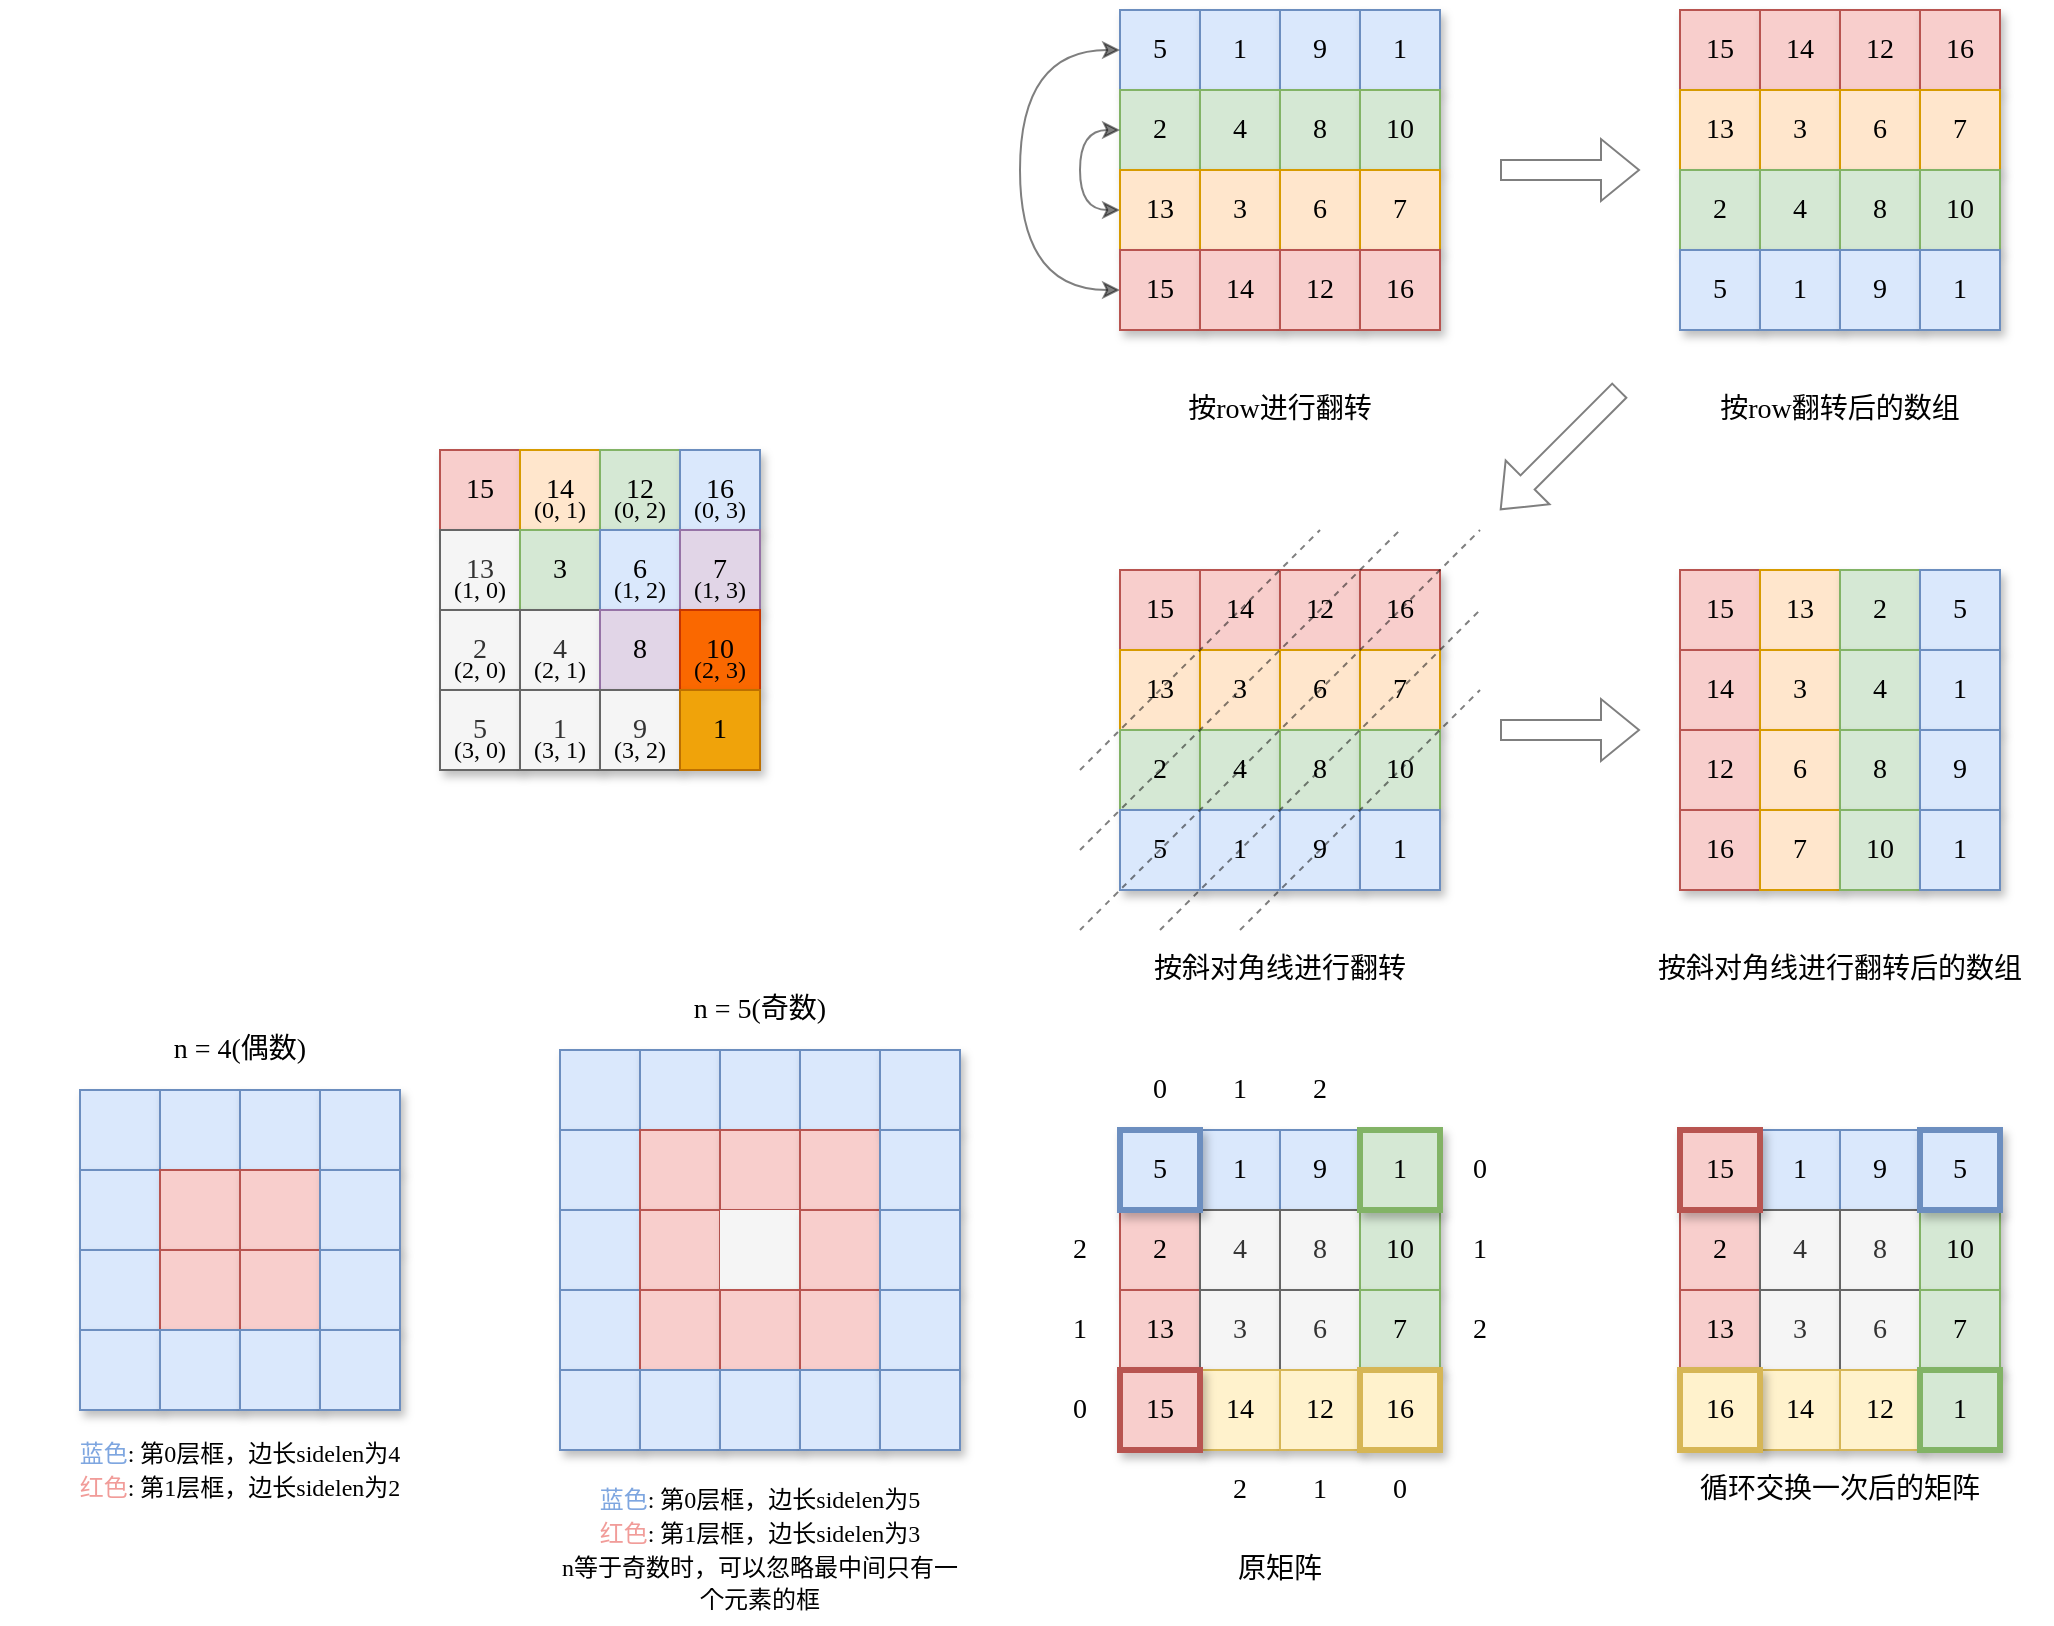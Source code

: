 <mxfile version="16.2.7" type="github">
  <diagram id="HVgc1riLIKYyW8vHFA-X" name="第 1 页">
    <mxGraphModel dx="2713" dy="810" grid="1" gridSize="10" guides="1" tooltips="1" connect="1" arrows="1" fold="1" page="1" pageScale="1" pageWidth="827" pageHeight="1169" background="#ffffff" math="0" shadow="0">
      <root>
        <mxCell id="0" />
        <mxCell id="1" parent="0" />
        <mxCell id="Ji-A0wUUnAwJlBcYtbFV-5" value="&lt;font style=&quot;font-size: 14px&quot; face=&quot;Comic Sans MS&quot;&gt;2&lt;/font&gt;" style="rounded=0;whiteSpace=wrap;html=1;shadow=1;fillColor=#f8cecc;strokeColor=#b85450;strokeWidth=1;" parent="1" vertex="1">
          <mxGeometry x="240" y="840" width="40" height="40" as="geometry" />
        </mxCell>
        <mxCell id="Ji-A0wUUnAwJlBcYtbFV-2" value="&lt;font style=&quot;font-size: 14px&quot; face=&quot;Comic Sans MS&quot;&gt;1&lt;/font&gt;" style="rounded=0;whiteSpace=wrap;html=1;shadow=1;fillColor=#dae8fc;strokeColor=#6c8ebf;" parent="1" vertex="1">
          <mxGeometry x="280" y="800" width="40" height="40" as="geometry" />
        </mxCell>
        <mxCell id="Ji-A0wUUnAwJlBcYtbFV-3" value="&lt;font style=&quot;font-size: 14px&quot; face=&quot;Comic Sans MS&quot;&gt;9&lt;/font&gt;" style="rounded=0;whiteSpace=wrap;html=1;shadow=1;fillColor=#dae8fc;strokeColor=#6c8ebf;strokeWidth=1;" parent="1" vertex="1">
          <mxGeometry x="320" y="800" width="40" height="40" as="geometry" />
        </mxCell>
        <mxCell id="Ji-A0wUUnAwJlBcYtbFV-122" value="" style="rounded=0;whiteSpace=wrap;html=1;shadow=1;fillColor=#dae8fc;strokeColor=#6c8ebf;" parent="1" vertex="1">
          <mxGeometry x="-40" y="760" width="40" height="40" as="geometry" />
        </mxCell>
        <mxCell id="Ji-A0wUUnAwJlBcYtbFV-123" value="" style="rounded=0;whiteSpace=wrap;html=1;shadow=1;fillColor=#dae8fc;strokeColor=#6c8ebf;" parent="1" vertex="1">
          <mxGeometry y="760" width="40" height="40" as="geometry" />
        </mxCell>
        <mxCell id="Ji-A0wUUnAwJlBcYtbFV-124" value="" style="rounded=0;whiteSpace=wrap;html=1;shadow=1;fillColor=#dae8fc;strokeColor=#6c8ebf;" parent="1" vertex="1">
          <mxGeometry x="40" y="760" width="40" height="40" as="geometry" />
        </mxCell>
        <mxCell id="Ji-A0wUUnAwJlBcYtbFV-125" value="" style="rounded=0;whiteSpace=wrap;html=1;shadow=1;fillColor=#dae8fc;strokeColor=#6c8ebf;" parent="1" vertex="1">
          <mxGeometry x="80" y="760" width="40" height="40" as="geometry" />
        </mxCell>
        <mxCell id="Ta1VJS7oqbeky3PgovRU-64" value="&lt;font style=&quot;font-size: 14px&quot; face=&quot;Comic Sans MS&quot;&gt;15&lt;/font&gt;" style="rounded=0;whiteSpace=wrap;html=1;shadow=1;fillColor=#f8cecc;strokeColor=#b85450;" parent="1" vertex="1">
          <mxGeometry x="520" y="240" width="40" height="40" as="geometry" />
        </mxCell>
        <mxCell id="Ta1VJS7oqbeky3PgovRU-65" value="&lt;font style=&quot;font-size: 14px&quot; face=&quot;Comic Sans MS&quot;&gt;14&lt;/font&gt;" style="rounded=0;whiteSpace=wrap;html=1;shadow=1;fillColor=#f8cecc;strokeColor=#b85450;" parent="1" vertex="1">
          <mxGeometry x="560" y="240" width="40" height="40" as="geometry" />
        </mxCell>
        <mxCell id="Ta1VJS7oqbeky3PgovRU-66" value="&lt;font style=&quot;font-size: 14px&quot; face=&quot;Comic Sans MS&quot;&gt;12&lt;/font&gt;" style="rounded=0;whiteSpace=wrap;html=1;shadow=1;fillColor=#f8cecc;strokeColor=#b85450;" parent="1" vertex="1">
          <mxGeometry x="600" y="240" width="40" height="40" as="geometry" />
        </mxCell>
        <mxCell id="Ta1VJS7oqbeky3PgovRU-67" value="&lt;font style=&quot;font-size: 14px&quot; face=&quot;Comic Sans MS&quot;&gt;16&lt;/font&gt;" style="rounded=0;whiteSpace=wrap;html=1;shadow=1;fillColor=#f8cecc;strokeColor=#b85450;" parent="1" vertex="1">
          <mxGeometry x="640" y="240" width="40" height="40" as="geometry" />
        </mxCell>
        <mxCell id="Ta1VJS7oqbeky3PgovRU-1" value="&lt;font style=&quot;font-size: 14px&quot; face=&quot;Comic Sans MS&quot;&gt;5&lt;/font&gt;" style="rounded=0;whiteSpace=wrap;html=1;shadow=1;fillColor=#dae8fc;strokeColor=#6c8ebf;" parent="1" vertex="1">
          <mxGeometry x="240" y="240" width="40" height="40" as="geometry" />
        </mxCell>
        <mxCell id="Ta1VJS7oqbeky3PgovRU-25" value="&lt;font style=&quot;font-size: 14px&quot; face=&quot;Comic Sans MS&quot;&gt;1&lt;/font&gt;" style="rounded=0;whiteSpace=wrap;html=1;shadow=1;fillColor=#dae8fc;strokeColor=#6c8ebf;" parent="1" vertex="1">
          <mxGeometry x="280" y="240" width="40" height="40" as="geometry" />
        </mxCell>
        <mxCell id="Ta1VJS7oqbeky3PgovRU-26" value="&lt;font style=&quot;font-size: 14px&quot; face=&quot;Comic Sans MS&quot;&gt;9&lt;/font&gt;" style="rounded=0;whiteSpace=wrap;html=1;shadow=1;fillColor=#dae8fc;strokeColor=#6c8ebf;" parent="1" vertex="1">
          <mxGeometry x="320" y="240" width="40" height="40" as="geometry" />
        </mxCell>
        <mxCell id="Ta1VJS7oqbeky3PgovRU-27" value="&lt;font style=&quot;font-size: 14px&quot; face=&quot;Comic Sans MS&quot;&gt;1&lt;/font&gt;" style="rounded=0;whiteSpace=wrap;html=1;shadow=1;fillColor=#dae8fc;strokeColor=#6c8ebf;" parent="1" vertex="1">
          <mxGeometry x="360" y="240" width="40" height="40" as="geometry" />
        </mxCell>
        <mxCell id="Ta1VJS7oqbeky3PgovRU-28" value="&lt;font style=&quot;font-size: 14px&quot; face=&quot;Comic Sans MS&quot;&gt;2&lt;/font&gt;" style="rounded=0;whiteSpace=wrap;html=1;shadow=1;fillColor=#d5e8d4;strokeColor=#82b366;" parent="1" vertex="1">
          <mxGeometry x="240" y="280" width="40" height="40" as="geometry" />
        </mxCell>
        <mxCell id="Ta1VJS7oqbeky3PgovRU-29" value="&lt;font style=&quot;font-size: 14px&quot; face=&quot;Comic Sans MS&quot;&gt;4&lt;/font&gt;" style="rounded=0;whiteSpace=wrap;html=1;shadow=1;fillColor=#d5e8d4;strokeColor=#82b366;" parent="1" vertex="1">
          <mxGeometry x="280" y="280" width="40" height="40" as="geometry" />
        </mxCell>
        <mxCell id="Ta1VJS7oqbeky3PgovRU-30" value="&lt;font style=&quot;font-size: 14px&quot; face=&quot;Comic Sans MS&quot;&gt;8&lt;/font&gt;" style="rounded=0;whiteSpace=wrap;html=1;shadow=1;fillColor=#d5e8d4;strokeColor=#82b366;" parent="1" vertex="1">
          <mxGeometry x="320" y="280" width="40" height="40" as="geometry" />
        </mxCell>
        <mxCell id="Ta1VJS7oqbeky3PgovRU-31" value="&lt;font style=&quot;font-size: 14px&quot; face=&quot;Comic Sans MS&quot;&gt;10&lt;/font&gt;" style="rounded=0;whiteSpace=wrap;html=1;shadow=1;fillColor=#d5e8d4;strokeColor=#82b366;" parent="1" vertex="1">
          <mxGeometry x="360" y="280" width="40" height="40" as="geometry" />
        </mxCell>
        <mxCell id="Ta1VJS7oqbeky3PgovRU-249" style="edgeStyle=orthogonalEdgeStyle;curved=1;rounded=0;sketch=0;orthogonalLoop=1;jettySize=auto;html=1;exitX=0;exitY=0.5;exitDx=0;exitDy=0;entryX=0;entryY=0.5;entryDx=0;entryDy=0;fontFamily=Comic Sans MS;fontSize=14;startArrow=classic;startFill=1;opacity=50;" parent="1" source="Ta1VJS7oqbeky3PgovRU-32" target="Ta1VJS7oqbeky3PgovRU-28" edge="1">
          <mxGeometry relative="1" as="geometry" />
        </mxCell>
        <mxCell id="Ta1VJS7oqbeky3PgovRU-32" value="&lt;font style=&quot;font-size: 14px&quot; face=&quot;Comic Sans MS&quot;&gt;13&lt;/font&gt;" style="rounded=0;whiteSpace=wrap;html=1;shadow=1;fillColor=#ffe6cc;strokeColor=#d79b00;" parent="1" vertex="1">
          <mxGeometry x="240" y="320" width="40" height="40" as="geometry" />
        </mxCell>
        <mxCell id="Ta1VJS7oqbeky3PgovRU-33" value="&lt;font style=&quot;font-size: 14px&quot; face=&quot;Comic Sans MS&quot;&gt;3&lt;/font&gt;" style="rounded=0;whiteSpace=wrap;html=1;shadow=1;fillColor=#ffe6cc;strokeColor=#d79b00;" parent="1" vertex="1">
          <mxGeometry x="280" y="320" width="40" height="40" as="geometry" />
        </mxCell>
        <mxCell id="Ta1VJS7oqbeky3PgovRU-34" value="&lt;font style=&quot;font-size: 14px&quot; face=&quot;Comic Sans MS&quot;&gt;6&lt;/font&gt;" style="rounded=0;whiteSpace=wrap;html=1;shadow=1;fillColor=#ffe6cc;strokeColor=#d79b00;" parent="1" vertex="1">
          <mxGeometry x="320" y="320" width="40" height="40" as="geometry" />
        </mxCell>
        <mxCell id="Ta1VJS7oqbeky3PgovRU-35" value="&lt;font style=&quot;font-size: 14px&quot; face=&quot;Comic Sans MS&quot;&gt;7&lt;/font&gt;" style="rounded=0;whiteSpace=wrap;html=1;shadow=1;fillColor=#ffe6cc;strokeColor=#d79b00;" parent="1" vertex="1">
          <mxGeometry x="360" y="320" width="40" height="40" as="geometry" />
        </mxCell>
        <mxCell id="Ta1VJS7oqbeky3PgovRU-250" style="edgeStyle=orthogonalEdgeStyle;curved=1;rounded=0;sketch=0;orthogonalLoop=1;jettySize=auto;html=1;exitX=0;exitY=0.5;exitDx=0;exitDy=0;entryX=0;entryY=0.5;entryDx=0;entryDy=0;fontFamily=Comic Sans MS;fontSize=14;startArrow=classic;startFill=1;opacity=50;" parent="1" source="Ta1VJS7oqbeky3PgovRU-36" target="Ta1VJS7oqbeky3PgovRU-1" edge="1">
          <mxGeometry relative="1" as="geometry">
            <Array as="points">
              <mxPoint x="190" y="380" />
              <mxPoint x="190" y="260" />
            </Array>
          </mxGeometry>
        </mxCell>
        <mxCell id="Ta1VJS7oqbeky3PgovRU-36" value="&lt;font style=&quot;font-size: 14px&quot; face=&quot;Comic Sans MS&quot;&gt;15&lt;/font&gt;" style="rounded=0;whiteSpace=wrap;html=1;shadow=1;fillColor=#f8cecc;strokeColor=#b85450;" parent="1" vertex="1">
          <mxGeometry x="240" y="360" width="40" height="40" as="geometry" />
        </mxCell>
        <mxCell id="Ta1VJS7oqbeky3PgovRU-37" value="&lt;font style=&quot;font-size: 14px&quot; face=&quot;Comic Sans MS&quot;&gt;14&lt;/font&gt;" style="rounded=0;whiteSpace=wrap;html=1;shadow=1;fillColor=#f8cecc;strokeColor=#b85450;" parent="1" vertex="1">
          <mxGeometry x="280" y="360" width="40" height="40" as="geometry" />
        </mxCell>
        <mxCell id="Ta1VJS7oqbeky3PgovRU-38" value="&lt;font style=&quot;font-size: 14px&quot; face=&quot;Comic Sans MS&quot;&gt;12&lt;/font&gt;" style="rounded=0;whiteSpace=wrap;html=1;shadow=1;fillColor=#f8cecc;strokeColor=#b85450;" parent="1" vertex="1">
          <mxGeometry x="320" y="360" width="40" height="40" as="geometry" />
        </mxCell>
        <mxCell id="Ta1VJS7oqbeky3PgovRU-39" value="&lt;font style=&quot;font-size: 14px&quot; face=&quot;Comic Sans MS&quot;&gt;16&lt;/font&gt;" style="rounded=0;whiteSpace=wrap;html=1;shadow=1;fillColor=#f8cecc;strokeColor=#b85450;" parent="1" vertex="1">
          <mxGeometry x="360" y="360" width="40" height="40" as="geometry" />
        </mxCell>
        <mxCell id="Ta1VJS7oqbeky3PgovRU-60" value="&lt;font style=&quot;font-size: 14px&quot; face=&quot;Comic Sans MS&quot;&gt;13&lt;/font&gt;" style="rounded=0;whiteSpace=wrap;html=1;shadow=1;fillColor=#ffe6cc;strokeColor=#d79b00;" parent="1" vertex="1">
          <mxGeometry x="520" y="280" width="40" height="40" as="geometry" />
        </mxCell>
        <mxCell id="Ta1VJS7oqbeky3PgovRU-61" value="&lt;font style=&quot;font-size: 14px&quot; face=&quot;Comic Sans MS&quot;&gt;3&lt;/font&gt;" style="rounded=0;whiteSpace=wrap;html=1;shadow=1;fillColor=#ffe6cc;strokeColor=#d79b00;" parent="1" vertex="1">
          <mxGeometry x="560" y="280" width="40" height="40" as="geometry" />
        </mxCell>
        <mxCell id="Ta1VJS7oqbeky3PgovRU-62" value="&lt;font style=&quot;font-size: 14px&quot; face=&quot;Comic Sans MS&quot;&gt;6&lt;/font&gt;" style="rounded=0;whiteSpace=wrap;html=1;shadow=1;fillColor=#ffe6cc;strokeColor=#d79b00;" parent="1" vertex="1">
          <mxGeometry x="600" y="280" width="40" height="40" as="geometry" />
        </mxCell>
        <mxCell id="Ta1VJS7oqbeky3PgovRU-63" value="&lt;font style=&quot;font-size: 14px&quot; face=&quot;Comic Sans MS&quot;&gt;7&lt;/font&gt;" style="rounded=0;whiteSpace=wrap;html=1;shadow=1;fillColor=#ffe6cc;strokeColor=#d79b00;" parent="1" vertex="1">
          <mxGeometry x="640" y="280" width="40" height="40" as="geometry" />
        </mxCell>
        <mxCell id="Ta1VJS7oqbeky3PgovRU-55" value="&lt;font style=&quot;font-size: 14px&quot; face=&quot;Comic Sans MS&quot;&gt;2&lt;/font&gt;" style="rounded=0;whiteSpace=wrap;html=1;shadow=1;fillColor=#d5e8d4;strokeColor=#82b366;" parent="1" vertex="1">
          <mxGeometry x="520" y="320" width="40" height="40" as="geometry" />
        </mxCell>
        <mxCell id="Ta1VJS7oqbeky3PgovRU-56" value="&lt;font style=&quot;font-size: 14px&quot; face=&quot;Comic Sans MS&quot;&gt;4&lt;/font&gt;" style="rounded=0;whiteSpace=wrap;html=1;shadow=1;fillColor=#d5e8d4;strokeColor=#82b366;" parent="1" vertex="1">
          <mxGeometry x="560" y="320" width="40" height="40" as="geometry" />
        </mxCell>
        <mxCell id="Ta1VJS7oqbeky3PgovRU-57" value="&lt;font style=&quot;font-size: 14px&quot; face=&quot;Comic Sans MS&quot;&gt;8&lt;/font&gt;" style="rounded=0;whiteSpace=wrap;html=1;shadow=1;fillColor=#d5e8d4;strokeColor=#82b366;" parent="1" vertex="1">
          <mxGeometry x="600" y="320" width="40" height="40" as="geometry" />
        </mxCell>
        <mxCell id="Ta1VJS7oqbeky3PgovRU-59" value="&lt;font style=&quot;font-size: 14px&quot; face=&quot;Comic Sans MS&quot;&gt;10&lt;/font&gt;" style="rounded=0;whiteSpace=wrap;html=1;shadow=1;fillColor=#d5e8d4;strokeColor=#82b366;" parent="1" vertex="1">
          <mxGeometry x="640" y="320" width="40" height="40" as="geometry" />
        </mxCell>
        <mxCell id="Ta1VJS7oqbeky3PgovRU-42" value="&lt;font style=&quot;font-size: 14px&quot; face=&quot;Comic Sans MS&quot;&gt;5&lt;/font&gt;" style="rounded=0;whiteSpace=wrap;html=1;shadow=1;fillColor=#dae8fc;strokeColor=#6c8ebf;" parent="1" vertex="1">
          <mxGeometry x="520" y="360" width="40" height="40" as="geometry" />
        </mxCell>
        <mxCell id="Ta1VJS7oqbeky3PgovRU-51" value="&lt;font style=&quot;font-size: 14px&quot; face=&quot;Comic Sans MS&quot;&gt;1&lt;/font&gt;" style="rounded=0;whiteSpace=wrap;html=1;shadow=1;fillColor=#dae8fc;strokeColor=#6c8ebf;" parent="1" vertex="1">
          <mxGeometry x="560" y="360" width="40" height="40" as="geometry" />
        </mxCell>
        <mxCell id="Ta1VJS7oqbeky3PgovRU-52" value="&lt;font style=&quot;font-size: 14px&quot; face=&quot;Comic Sans MS&quot;&gt;9&lt;/font&gt;" style="rounded=0;whiteSpace=wrap;html=1;shadow=1;fillColor=#dae8fc;strokeColor=#6c8ebf;" parent="1" vertex="1">
          <mxGeometry x="600" y="360" width="40" height="40" as="geometry" />
        </mxCell>
        <mxCell id="Ta1VJS7oqbeky3PgovRU-54" value="&lt;font style=&quot;font-size: 14px&quot; face=&quot;Comic Sans MS&quot;&gt;1&lt;/font&gt;" style="rounded=0;whiteSpace=wrap;html=1;shadow=1;fillColor=#dae8fc;strokeColor=#6c8ebf;" parent="1" vertex="1">
          <mxGeometry x="640" y="360" width="40" height="40" as="geometry" />
        </mxCell>
        <mxCell id="Ta1VJS7oqbeky3PgovRU-148" value="&lt;font style=&quot;font-size: 14px&quot; face=&quot;Comic Sans MS&quot;&gt;15&lt;/font&gt;" style="rounded=0;whiteSpace=wrap;html=1;shadow=1;fillColor=#f8cecc;strokeColor=#b85450;" parent="1" vertex="1">
          <mxGeometry x="240" y="520" width="40" height="40" as="geometry" />
        </mxCell>
        <mxCell id="Ta1VJS7oqbeky3PgovRU-149" value="&lt;font style=&quot;font-size: 14px&quot; face=&quot;Comic Sans MS&quot;&gt;14&lt;/font&gt;" style="rounded=0;whiteSpace=wrap;html=1;shadow=1;fillColor=#f8cecc;strokeColor=#b85450;" parent="1" vertex="1">
          <mxGeometry x="280" y="520" width="40" height="40" as="geometry" />
        </mxCell>
        <mxCell id="Ta1VJS7oqbeky3PgovRU-150" value="&lt;font style=&quot;font-size: 14px&quot; face=&quot;Comic Sans MS&quot;&gt;12&lt;/font&gt;" style="rounded=0;whiteSpace=wrap;html=1;shadow=1;fillColor=#f8cecc;strokeColor=#b85450;" parent="1" vertex="1">
          <mxGeometry x="320" y="520" width="40" height="40" as="geometry" />
        </mxCell>
        <mxCell id="Ta1VJS7oqbeky3PgovRU-151" value="&lt;font style=&quot;font-size: 14px&quot; face=&quot;Comic Sans MS&quot;&gt;16&lt;/font&gt;" style="rounded=0;whiteSpace=wrap;html=1;shadow=1;fillColor=#f8cecc;strokeColor=#b85450;" parent="1" vertex="1">
          <mxGeometry x="360" y="520" width="40" height="40" as="geometry" />
        </mxCell>
        <mxCell id="Ta1VJS7oqbeky3PgovRU-152" value="&lt;font style=&quot;font-size: 14px&quot; face=&quot;Comic Sans MS&quot;&gt;13&lt;/font&gt;" style="rounded=0;whiteSpace=wrap;html=1;shadow=1;fillColor=#ffe6cc;strokeColor=#d79b00;" parent="1" vertex="1">
          <mxGeometry x="240" y="560" width="40" height="40" as="geometry" />
        </mxCell>
        <mxCell id="Ta1VJS7oqbeky3PgovRU-153" value="&lt;font style=&quot;font-size: 14px&quot; face=&quot;Comic Sans MS&quot;&gt;3&lt;/font&gt;" style="rounded=0;whiteSpace=wrap;html=1;shadow=1;fillColor=#ffe6cc;strokeColor=#d79b00;" parent="1" vertex="1">
          <mxGeometry x="280" y="560" width="40" height="40" as="geometry" />
        </mxCell>
        <mxCell id="Ta1VJS7oqbeky3PgovRU-154" value="&lt;font style=&quot;font-size: 14px&quot; face=&quot;Comic Sans MS&quot;&gt;6&lt;/font&gt;" style="rounded=0;whiteSpace=wrap;html=1;shadow=1;fillColor=#ffe6cc;strokeColor=#d79b00;" parent="1" vertex="1">
          <mxGeometry x="320" y="560" width="40" height="40" as="geometry" />
        </mxCell>
        <mxCell id="Ta1VJS7oqbeky3PgovRU-155" value="&lt;font style=&quot;font-size: 14px&quot; face=&quot;Comic Sans MS&quot;&gt;7&lt;/font&gt;" style="rounded=0;whiteSpace=wrap;html=1;shadow=1;fillColor=#ffe6cc;strokeColor=#d79b00;" parent="1" vertex="1">
          <mxGeometry x="360" y="560" width="40" height="40" as="geometry" />
        </mxCell>
        <mxCell id="Ta1VJS7oqbeky3PgovRU-156" value="&lt;font style=&quot;font-size: 14px&quot; face=&quot;Comic Sans MS&quot;&gt;2&lt;/font&gt;" style="rounded=0;whiteSpace=wrap;html=1;shadow=1;fillColor=#d5e8d4;strokeColor=#82b366;" parent="1" vertex="1">
          <mxGeometry x="240" y="600" width="40" height="40" as="geometry" />
        </mxCell>
        <mxCell id="Ta1VJS7oqbeky3PgovRU-157" value="&lt;font style=&quot;font-size: 14px&quot; face=&quot;Comic Sans MS&quot;&gt;4&lt;/font&gt;" style="rounded=0;whiteSpace=wrap;html=1;shadow=1;fillColor=#d5e8d4;strokeColor=#82b366;" parent="1" vertex="1">
          <mxGeometry x="280" y="600" width="40" height="40" as="geometry" />
        </mxCell>
        <mxCell id="Ta1VJS7oqbeky3PgovRU-158" value="&lt;font style=&quot;font-size: 14px&quot; face=&quot;Comic Sans MS&quot;&gt;8&lt;/font&gt;" style="rounded=0;whiteSpace=wrap;html=1;shadow=1;fillColor=#d5e8d4;strokeColor=#82b366;" parent="1" vertex="1">
          <mxGeometry x="320" y="600" width="40" height="40" as="geometry" />
        </mxCell>
        <mxCell id="Ta1VJS7oqbeky3PgovRU-159" value="&lt;font style=&quot;font-size: 14px&quot; face=&quot;Comic Sans MS&quot;&gt;10&lt;/font&gt;" style="rounded=0;whiteSpace=wrap;html=1;shadow=1;fillColor=#d5e8d4;strokeColor=#82b366;" parent="1" vertex="1">
          <mxGeometry x="360" y="600" width="40" height="40" as="geometry" />
        </mxCell>
        <mxCell id="Ta1VJS7oqbeky3PgovRU-160" value="&lt;font style=&quot;font-size: 14px&quot; face=&quot;Comic Sans MS&quot;&gt;5&lt;/font&gt;" style="rounded=0;whiteSpace=wrap;html=1;shadow=1;fillColor=#dae8fc;strokeColor=#6c8ebf;" parent="1" vertex="1">
          <mxGeometry x="240" y="640" width="40" height="40" as="geometry" />
        </mxCell>
        <mxCell id="Ta1VJS7oqbeky3PgovRU-161" value="&lt;font style=&quot;font-size: 14px&quot; face=&quot;Comic Sans MS&quot;&gt;1&lt;/font&gt;" style="rounded=0;whiteSpace=wrap;html=1;shadow=1;fillColor=#dae8fc;strokeColor=#6c8ebf;" parent="1" vertex="1">
          <mxGeometry x="280" y="640" width="40" height="40" as="geometry" />
        </mxCell>
        <mxCell id="Ta1VJS7oqbeky3PgovRU-162" value="&lt;font style=&quot;font-size: 14px&quot; face=&quot;Comic Sans MS&quot;&gt;9&lt;/font&gt;" style="rounded=0;whiteSpace=wrap;html=1;shadow=1;fillColor=#dae8fc;strokeColor=#6c8ebf;" parent="1" vertex="1">
          <mxGeometry x="320" y="640" width="40" height="40" as="geometry" />
        </mxCell>
        <mxCell id="Ta1VJS7oqbeky3PgovRU-163" value="&lt;font style=&quot;font-size: 14px&quot; face=&quot;Comic Sans MS&quot;&gt;1&lt;/font&gt;" style="rounded=0;whiteSpace=wrap;html=1;shadow=1;fillColor=#dae8fc;strokeColor=#6c8ebf;" parent="1" vertex="1">
          <mxGeometry x="360" y="640" width="40" height="40" as="geometry" />
        </mxCell>
        <mxCell id="Ta1VJS7oqbeky3PgovRU-165" value="" style="endArrow=none;dashed=1;html=1;rounded=0;fontFamily=Comic Sans MS;fontSize=14;curved=1;opacity=50;" parent="1" edge="1">
          <mxGeometry width="50" height="50" relative="1" as="geometry">
            <mxPoint x="220" y="620" as="sourcePoint" />
            <mxPoint x="340" y="500" as="targetPoint" />
          </mxGeometry>
        </mxCell>
        <mxCell id="Ta1VJS7oqbeky3PgovRU-167" value="" style="endArrow=none;dashed=1;html=1;rounded=0;fontFamily=Comic Sans MS;fontSize=14;curved=1;opacity=50;" parent="1" edge="1">
          <mxGeometry width="50" height="50" relative="1" as="geometry">
            <mxPoint x="220" y="660" as="sourcePoint" />
            <mxPoint x="380" y="500" as="targetPoint" />
          </mxGeometry>
        </mxCell>
        <mxCell id="Ta1VJS7oqbeky3PgovRU-168" value="" style="endArrow=none;dashed=1;html=1;rounded=0;sketch=0;fontFamily=Comic Sans MS;fontSize=14;opacity=50;curved=1;" parent="1" edge="1">
          <mxGeometry width="50" height="50" relative="1" as="geometry">
            <mxPoint x="220" y="700" as="sourcePoint" />
            <mxPoint x="420" y="500" as="targetPoint" />
          </mxGeometry>
        </mxCell>
        <mxCell id="Ta1VJS7oqbeky3PgovRU-169" value="" style="endArrow=none;dashed=1;html=1;rounded=0;fontFamily=Comic Sans MS;fontSize=14;curved=1;opacity=50;" parent="1" edge="1">
          <mxGeometry width="50" height="50" relative="1" as="geometry">
            <mxPoint x="260" y="700" as="sourcePoint" />
            <mxPoint x="420" y="540" as="targetPoint" />
          </mxGeometry>
        </mxCell>
        <mxCell id="Ta1VJS7oqbeky3PgovRU-170" value="" style="endArrow=none;dashed=1;html=1;rounded=0;fontFamily=Comic Sans MS;fontSize=14;curved=1;opacity=50;" parent="1" edge="1">
          <mxGeometry width="50" height="50" relative="1" as="geometry">
            <mxPoint x="300" y="700" as="sourcePoint" />
            <mxPoint x="420" y="580" as="targetPoint" />
          </mxGeometry>
        </mxCell>
        <mxCell id="Ta1VJS7oqbeky3PgovRU-228" value="&lt;font style=&quot;font-size: 14px&quot; face=&quot;Comic Sans MS&quot;&gt;15&lt;/font&gt;" style="rounded=0;whiteSpace=wrap;html=1;shadow=1;fillColor=#f8cecc;strokeColor=#b85450;" parent="1" vertex="1">
          <mxGeometry x="520" y="520" width="40" height="40" as="geometry" />
        </mxCell>
        <mxCell id="Ta1VJS7oqbeky3PgovRU-229" value="&lt;font style=&quot;font-size: 14px&quot; face=&quot;Comic Sans MS&quot;&gt;13&lt;/font&gt;" style="rounded=0;whiteSpace=wrap;html=1;shadow=1;fillColor=#ffe6cc;strokeColor=#d79b00;" parent="1" vertex="1">
          <mxGeometry x="560" y="520" width="40" height="40" as="geometry" />
        </mxCell>
        <mxCell id="Ta1VJS7oqbeky3PgovRU-230" value="&lt;font style=&quot;font-size: 14px&quot; face=&quot;Comic Sans MS&quot;&gt;2&lt;/font&gt;" style="rounded=0;whiteSpace=wrap;html=1;shadow=1;fillColor=#d5e8d4;strokeColor=#82b366;" parent="1" vertex="1">
          <mxGeometry x="600" y="520" width="40" height="40" as="geometry" />
        </mxCell>
        <mxCell id="Ta1VJS7oqbeky3PgovRU-231" value="&lt;font style=&quot;font-size: 14px&quot; face=&quot;Comic Sans MS&quot;&gt;5&lt;/font&gt;" style="rounded=0;whiteSpace=wrap;html=1;shadow=1;fillColor=#dae8fc;strokeColor=#6c8ebf;" parent="1" vertex="1">
          <mxGeometry x="640" y="520" width="40" height="40" as="geometry" />
        </mxCell>
        <mxCell id="Ta1VJS7oqbeky3PgovRU-232" value="&lt;font style=&quot;font-size: 14px&quot; face=&quot;Comic Sans MS&quot;&gt;14&lt;/font&gt;" style="rounded=0;whiteSpace=wrap;html=1;shadow=1;fillColor=#f8cecc;strokeColor=#b85450;" parent="1" vertex="1">
          <mxGeometry x="520" y="560" width="40" height="40" as="geometry" />
        </mxCell>
        <mxCell id="Ta1VJS7oqbeky3PgovRU-233" value="&lt;font style=&quot;font-size: 14px&quot; face=&quot;Comic Sans MS&quot;&gt;3&lt;/font&gt;" style="rounded=0;whiteSpace=wrap;html=1;shadow=1;fillColor=#ffe6cc;strokeColor=#d79b00;" parent="1" vertex="1">
          <mxGeometry x="560" y="560" width="40" height="40" as="geometry" />
        </mxCell>
        <mxCell id="Ta1VJS7oqbeky3PgovRU-234" value="&lt;font style=&quot;font-size: 14px&quot; face=&quot;Comic Sans MS&quot;&gt;4&lt;/font&gt;" style="rounded=0;whiteSpace=wrap;html=1;shadow=1;fillColor=#d5e8d4;strokeColor=#82b366;" parent="1" vertex="1">
          <mxGeometry x="600" y="560" width="40" height="40" as="geometry" />
        </mxCell>
        <mxCell id="Ta1VJS7oqbeky3PgovRU-235" value="&lt;font style=&quot;font-size: 14px&quot; face=&quot;Comic Sans MS&quot;&gt;1&lt;/font&gt;" style="rounded=0;whiteSpace=wrap;html=1;shadow=1;fillColor=#dae8fc;strokeColor=#6c8ebf;" parent="1" vertex="1">
          <mxGeometry x="640" y="560" width="40" height="40" as="geometry" />
        </mxCell>
        <mxCell id="Ta1VJS7oqbeky3PgovRU-236" value="&lt;font style=&quot;font-size: 14px&quot; face=&quot;Comic Sans MS&quot;&gt;12&lt;/font&gt;" style="rounded=0;whiteSpace=wrap;html=1;shadow=1;fillColor=#f8cecc;strokeColor=#b85450;" parent="1" vertex="1">
          <mxGeometry x="520" y="600" width="40" height="40" as="geometry" />
        </mxCell>
        <mxCell id="Ta1VJS7oqbeky3PgovRU-237" value="&lt;font style=&quot;font-size: 14px&quot; face=&quot;Comic Sans MS&quot;&gt;6&lt;/font&gt;" style="rounded=0;whiteSpace=wrap;html=1;shadow=1;fillColor=#ffe6cc;strokeColor=#d79b00;" parent="1" vertex="1">
          <mxGeometry x="560" y="600" width="40" height="40" as="geometry" />
        </mxCell>
        <mxCell id="Ta1VJS7oqbeky3PgovRU-238" value="&lt;font style=&quot;font-size: 14px&quot; face=&quot;Comic Sans MS&quot;&gt;8&lt;/font&gt;" style="rounded=0;whiteSpace=wrap;html=1;shadow=1;fillColor=#d5e8d4;strokeColor=#82b366;" parent="1" vertex="1">
          <mxGeometry x="600" y="600" width="40" height="40" as="geometry" />
        </mxCell>
        <mxCell id="Ta1VJS7oqbeky3PgovRU-239" value="&lt;font style=&quot;font-size: 14px&quot; face=&quot;Comic Sans MS&quot;&gt;9&lt;/font&gt;" style="rounded=0;whiteSpace=wrap;html=1;shadow=1;fillColor=#dae8fc;strokeColor=#6c8ebf;" parent="1" vertex="1">
          <mxGeometry x="640" y="600" width="40" height="40" as="geometry" />
        </mxCell>
        <mxCell id="Ta1VJS7oqbeky3PgovRU-240" value="&lt;font style=&quot;font-size: 14px&quot; face=&quot;Comic Sans MS&quot;&gt;16&lt;/font&gt;" style="rounded=0;whiteSpace=wrap;html=1;shadow=1;fillColor=#f8cecc;strokeColor=#b85450;" parent="1" vertex="1">
          <mxGeometry x="520" y="640" width="40" height="40" as="geometry" />
        </mxCell>
        <mxCell id="Ta1VJS7oqbeky3PgovRU-241" value="&lt;font style=&quot;font-size: 14px&quot; face=&quot;Comic Sans MS&quot;&gt;7&lt;/font&gt;" style="rounded=0;whiteSpace=wrap;html=1;shadow=1;fillColor=#ffe6cc;strokeColor=#d79b00;" parent="1" vertex="1">
          <mxGeometry x="560" y="640" width="40" height="40" as="geometry" />
        </mxCell>
        <mxCell id="Ta1VJS7oqbeky3PgovRU-242" value="&lt;font style=&quot;font-size: 14px&quot; face=&quot;Comic Sans MS&quot;&gt;10&lt;/font&gt;" style="rounded=0;whiteSpace=wrap;html=1;shadow=1;fillColor=#d5e8d4;strokeColor=#82b366;" parent="1" vertex="1">
          <mxGeometry x="600" y="640" width="40" height="40" as="geometry" />
        </mxCell>
        <mxCell id="Ta1VJS7oqbeky3PgovRU-243" value="&lt;font style=&quot;font-size: 14px&quot; face=&quot;Comic Sans MS&quot;&gt;1&lt;/font&gt;" style="rounded=0;whiteSpace=wrap;html=1;shadow=1;fillColor=#dae8fc;strokeColor=#6c8ebf;" parent="1" vertex="1">
          <mxGeometry x="640" y="640" width="40" height="40" as="geometry" />
        </mxCell>
        <mxCell id="Ta1VJS7oqbeky3PgovRU-255" value="" style="shape=flexArrow;endArrow=classic;html=1;rounded=0;sketch=0;fontFamily=Comic Sans MS;fontSize=14;opacity=50;curved=1;" parent="1" edge="1">
          <mxGeometry width="50" height="50" relative="1" as="geometry">
            <mxPoint x="430" y="320" as="sourcePoint" />
            <mxPoint x="500" y="320" as="targetPoint" />
          </mxGeometry>
        </mxCell>
        <mxCell id="Ta1VJS7oqbeky3PgovRU-256" value="" style="shape=flexArrow;endArrow=classic;html=1;rounded=0;sketch=0;fontFamily=Comic Sans MS;fontSize=14;opacity=50;curved=1;" parent="1" edge="1">
          <mxGeometry width="50" height="50" relative="1" as="geometry">
            <mxPoint x="490" y="430" as="sourcePoint" />
            <mxPoint x="430" y="490" as="targetPoint" />
          </mxGeometry>
        </mxCell>
        <mxCell id="Ta1VJS7oqbeky3PgovRU-257" value="" style="shape=flexArrow;endArrow=classic;html=1;rounded=0;sketch=0;fontFamily=Comic Sans MS;fontSize=14;opacity=50;curved=1;" parent="1" edge="1">
          <mxGeometry width="50" height="50" relative="1" as="geometry">
            <mxPoint x="430" y="600" as="sourcePoint" />
            <mxPoint x="500" y="600" as="targetPoint" />
          </mxGeometry>
        </mxCell>
        <mxCell id="Ta1VJS7oqbeky3PgovRU-258" value="按row进行翻转" style="text;html=1;strokeColor=none;fillColor=none;align=center;verticalAlign=middle;whiteSpace=wrap;rounded=0;shadow=1;fontFamily=Comic Sans MS;fontSize=14;" parent="1" vertex="1">
          <mxGeometry x="240" y="420" width="160" height="40" as="geometry" />
        </mxCell>
        <mxCell id="Ta1VJS7oqbeky3PgovRU-259" value="按斜对角线进行翻转" style="text;html=1;strokeColor=none;fillColor=none;align=center;verticalAlign=middle;whiteSpace=wrap;rounded=0;shadow=1;fontFamily=Comic Sans MS;fontSize=14;" parent="1" vertex="1">
          <mxGeometry x="240" y="700" width="160" height="40" as="geometry" />
        </mxCell>
        <mxCell id="Ta1VJS7oqbeky3PgovRU-260" value="按斜对角线进行翻转后的数组" style="text;html=1;strokeColor=none;fillColor=none;align=center;verticalAlign=middle;whiteSpace=wrap;rounded=0;shadow=1;fontFamily=Comic Sans MS;fontSize=14;" parent="1" vertex="1">
          <mxGeometry x="500" y="700" width="200" height="40" as="geometry" />
        </mxCell>
        <mxCell id="Ta1VJS7oqbeky3PgovRU-261" value="按row翻转后的数组" style="text;html=1;strokeColor=none;fillColor=none;align=center;verticalAlign=middle;whiteSpace=wrap;rounded=0;shadow=1;fontFamily=Comic Sans MS;fontSize=14;" parent="1" vertex="1">
          <mxGeometry x="520" y="420" width="160" height="40" as="geometry" />
        </mxCell>
        <mxCell id="Ji-A0wUUnAwJlBcYtbFV-6" value="&lt;font style=&quot;font-size: 14px&quot; face=&quot;Comic Sans MS&quot;&gt;4&lt;/font&gt;" style="rounded=0;whiteSpace=wrap;html=1;shadow=1;fillColor=#f5f5f5;strokeColor=#666666;fontColor=#333333;" parent="1" vertex="1">
          <mxGeometry x="280" y="840" width="40" height="40" as="geometry" />
        </mxCell>
        <mxCell id="Ji-A0wUUnAwJlBcYtbFV-7" value="&lt;font style=&quot;font-size: 14px&quot; face=&quot;Comic Sans MS&quot;&gt;8&lt;/font&gt;" style="rounded=0;whiteSpace=wrap;html=1;shadow=1;fillColor=#f5f5f5;strokeColor=#666666;fontColor=#333333;" parent="1" vertex="1">
          <mxGeometry x="320" y="840" width="40" height="40" as="geometry" />
        </mxCell>
        <mxCell id="Ji-A0wUUnAwJlBcYtbFV-8" value="&lt;font style=&quot;font-size: 14px&quot; face=&quot;Comic Sans MS&quot;&gt;10&lt;/font&gt;" style="rounded=0;whiteSpace=wrap;html=1;shadow=1;fillColor=#d5e8d4;strokeColor=#82b366;" parent="1" vertex="1">
          <mxGeometry x="360" y="840" width="40" height="40" as="geometry" />
        </mxCell>
        <mxCell id="Ji-A0wUUnAwJlBcYtbFV-10" value="&lt;font style=&quot;font-size: 14px&quot; face=&quot;Comic Sans MS&quot;&gt;13&lt;/font&gt;" style="rounded=0;whiteSpace=wrap;html=1;shadow=1;fillColor=#f8cecc;strokeColor=#b85450;" parent="1" vertex="1">
          <mxGeometry x="240" y="880" width="40" height="40" as="geometry" />
        </mxCell>
        <mxCell id="Ji-A0wUUnAwJlBcYtbFV-11" value="&lt;font style=&quot;font-size: 14px&quot; face=&quot;Comic Sans MS&quot;&gt;3&lt;/font&gt;" style="rounded=0;whiteSpace=wrap;html=1;shadow=1;fillColor=#f5f5f5;strokeColor=#666666;fontColor=#333333;" parent="1" vertex="1">
          <mxGeometry x="280" y="880" width="40" height="40" as="geometry" />
        </mxCell>
        <mxCell id="Ji-A0wUUnAwJlBcYtbFV-12" value="&lt;font style=&quot;font-size: 14px&quot; face=&quot;Comic Sans MS&quot;&gt;6&lt;/font&gt;" style="rounded=0;whiteSpace=wrap;html=1;shadow=1;fillColor=#f5f5f5;strokeColor=#666666;fontColor=#333333;" parent="1" vertex="1">
          <mxGeometry x="320" y="880" width="40" height="40" as="geometry" />
        </mxCell>
        <mxCell id="Ji-A0wUUnAwJlBcYtbFV-35" value="&lt;font face=&quot;Comic Sans MS&quot; style=&quot;font-size: 14px&quot;&gt;0&lt;/font&gt;" style="text;html=1;strokeColor=none;fillColor=none;align=center;verticalAlign=middle;whiteSpace=wrap;rounded=0;" parent="1" vertex="1">
          <mxGeometry x="240" y="760" width="40" height="40" as="geometry" />
        </mxCell>
        <mxCell id="Ji-A0wUUnAwJlBcYtbFV-36" value="&lt;font face=&quot;Comic Sans MS&quot; style=&quot;font-size: 14px&quot;&gt;1&lt;/font&gt;" style="text;html=1;strokeColor=none;fillColor=none;align=center;verticalAlign=middle;whiteSpace=wrap;rounded=0;" parent="1" vertex="1">
          <mxGeometry x="280" y="760" width="40" height="40" as="geometry" />
        </mxCell>
        <mxCell id="Ji-A0wUUnAwJlBcYtbFV-37" value="&lt;font face=&quot;Comic Sans MS&quot; style=&quot;font-size: 14px&quot;&gt;2&lt;/font&gt;" style="text;html=1;strokeColor=none;fillColor=none;align=center;verticalAlign=middle;whiteSpace=wrap;rounded=0;" parent="1" vertex="1">
          <mxGeometry x="320" y="760" width="40" height="40" as="geometry" />
        </mxCell>
        <mxCell id="Ji-A0wUUnAwJlBcYtbFV-39" value="&lt;font face=&quot;Comic Sans MS&quot; style=&quot;font-size: 14px&quot;&gt;0&lt;/font&gt;" style="text;html=1;strokeColor=none;fillColor=none;align=center;verticalAlign=middle;whiteSpace=wrap;rounded=0;" parent="1" vertex="1">
          <mxGeometry x="400" y="800" width="40" height="40" as="geometry" />
        </mxCell>
        <mxCell id="Ji-A0wUUnAwJlBcYtbFV-40" value="&lt;font face=&quot;Comic Sans MS&quot; style=&quot;font-size: 14px&quot;&gt;1&lt;/font&gt;" style="text;html=1;strokeColor=none;fillColor=none;align=center;verticalAlign=middle;whiteSpace=wrap;rounded=0;" parent="1" vertex="1">
          <mxGeometry x="400" y="840" width="40" height="40" as="geometry" />
        </mxCell>
        <mxCell id="Ji-A0wUUnAwJlBcYtbFV-41" value="&lt;font face=&quot;Comic Sans MS&quot; style=&quot;font-size: 14px&quot;&gt;2&lt;/font&gt;" style="text;html=1;strokeColor=none;fillColor=none;align=center;verticalAlign=middle;whiteSpace=wrap;rounded=0;" parent="1" vertex="1">
          <mxGeometry x="400" y="880" width="40" height="40" as="geometry" />
        </mxCell>
        <mxCell id="Ji-A0wUUnAwJlBcYtbFV-42" value="&lt;font face=&quot;Comic Sans MS&quot; style=&quot;font-size: 14px&quot;&gt;0&lt;/font&gt;" style="text;html=1;strokeColor=none;fillColor=none;align=center;verticalAlign=middle;whiteSpace=wrap;rounded=0;" parent="1" vertex="1">
          <mxGeometry x="360" y="960" width="40" height="40" as="geometry" />
        </mxCell>
        <mxCell id="Ji-A0wUUnAwJlBcYtbFV-43" value="&lt;font face=&quot;Comic Sans MS&quot; style=&quot;font-size: 14px&quot;&gt;1&lt;/font&gt;" style="text;html=1;strokeColor=none;fillColor=none;align=center;verticalAlign=middle;whiteSpace=wrap;rounded=0;" parent="1" vertex="1">
          <mxGeometry x="320" y="960" width="40" height="40" as="geometry" />
        </mxCell>
        <mxCell id="Ji-A0wUUnAwJlBcYtbFV-44" value="&lt;font face=&quot;Comic Sans MS&quot; style=&quot;font-size: 14px&quot;&gt;2&lt;/font&gt;" style="text;html=1;strokeColor=none;fillColor=none;align=center;verticalAlign=middle;whiteSpace=wrap;rounded=0;" parent="1" vertex="1">
          <mxGeometry x="280" y="960" width="40" height="40" as="geometry" />
        </mxCell>
        <mxCell id="Ji-A0wUUnAwJlBcYtbFV-45" value="&lt;font face=&quot;Comic Sans MS&quot; style=&quot;font-size: 14px&quot;&gt;0&lt;/font&gt;" style="text;html=1;strokeColor=none;fillColor=none;align=center;verticalAlign=middle;whiteSpace=wrap;rounded=0;" parent="1" vertex="1">
          <mxGeometry x="200" y="920" width="40" height="40" as="geometry" />
        </mxCell>
        <mxCell id="Ji-A0wUUnAwJlBcYtbFV-46" value="&lt;font face=&quot;Comic Sans MS&quot; style=&quot;font-size: 14px&quot;&gt;1&lt;/font&gt;" style="text;html=1;strokeColor=none;fillColor=none;align=center;verticalAlign=middle;whiteSpace=wrap;rounded=0;" parent="1" vertex="1">
          <mxGeometry x="200" y="880" width="40" height="40" as="geometry" />
        </mxCell>
        <mxCell id="Ji-A0wUUnAwJlBcYtbFV-47" value="&lt;font face=&quot;Comic Sans MS&quot; style=&quot;font-size: 14px&quot;&gt;2&lt;/font&gt;" style="text;html=1;strokeColor=none;fillColor=none;align=center;verticalAlign=middle;whiteSpace=wrap;rounded=0;" parent="1" vertex="1">
          <mxGeometry x="200" y="840" width="40" height="40" as="geometry" />
        </mxCell>
        <mxCell id="Ji-A0wUUnAwJlBcYtbFV-13" value="&lt;font style=&quot;font-size: 14px&quot; face=&quot;Comic Sans MS&quot;&gt;7&lt;/font&gt;" style="rounded=0;whiteSpace=wrap;html=1;shadow=1;fillColor=#d5e8d4;strokeColor=#82b366;strokeWidth=1;" parent="1" vertex="1">
          <mxGeometry x="360" y="880" width="40" height="40" as="geometry" />
        </mxCell>
        <mxCell id="Ji-A0wUUnAwJlBcYtbFV-104" value="" style="rounded=0;whiteSpace=wrap;html=1;shadow=1;fillColor=#dae8fc;strokeColor=#6c8ebf;" parent="1" vertex="1">
          <mxGeometry x="-40" y="800" width="40" height="40" as="geometry" />
        </mxCell>
        <mxCell id="Ji-A0wUUnAwJlBcYtbFV-105" value="" style="rounded=0;whiteSpace=wrap;html=1;shadow=1;fillColor=#f8cecc;strokeColor=#b85450;" parent="1" vertex="1">
          <mxGeometry y="800" width="40" height="40" as="geometry" />
        </mxCell>
        <mxCell id="Ji-A0wUUnAwJlBcYtbFV-106" value="" style="rounded=0;whiteSpace=wrap;html=1;shadow=1;fillColor=#f8cecc;strokeColor=#b85450;" parent="1" vertex="1">
          <mxGeometry x="40" y="800" width="40" height="40" as="geometry" />
        </mxCell>
        <mxCell id="Ji-A0wUUnAwJlBcYtbFV-107" value="" style="rounded=0;whiteSpace=wrap;html=1;shadow=1;fillColor=#f8cecc;strokeColor=#b85450;" parent="1" vertex="1">
          <mxGeometry x="80" y="800" width="40" height="40" as="geometry" />
        </mxCell>
        <mxCell id="Ji-A0wUUnAwJlBcYtbFV-108" value="" style="rounded=0;whiteSpace=wrap;html=1;shadow=1;fillColor=#dae8fc;strokeColor=#6c8ebf;" parent="1" vertex="1">
          <mxGeometry x="-40" y="840" width="40" height="40" as="geometry" />
        </mxCell>
        <mxCell id="Ji-A0wUUnAwJlBcYtbFV-109" value="" style="rounded=0;whiteSpace=wrap;html=1;shadow=1;fillColor=#f8cecc;strokeColor=#b85450;" parent="1" vertex="1">
          <mxGeometry y="840" width="40" height="40" as="geometry" />
        </mxCell>
        <mxCell id="Ji-A0wUUnAwJlBcYtbFV-110" value="" style="rounded=0;whiteSpace=wrap;html=1;shadow=1;fillColor=#f5f5f5;fontColor=#333333;strokeColor=none;" parent="1" vertex="1">
          <mxGeometry x="40" y="840" width="40" height="40" as="geometry" />
        </mxCell>
        <mxCell id="Ji-A0wUUnAwJlBcYtbFV-111" value="" style="rounded=0;whiteSpace=wrap;html=1;shadow=1;fillColor=#f8cecc;strokeColor=#b85450;" parent="1" vertex="1">
          <mxGeometry x="80" y="840" width="40" height="40" as="geometry" />
        </mxCell>
        <mxCell id="Ji-A0wUUnAwJlBcYtbFV-113" value="" style="rounded=0;whiteSpace=wrap;html=1;shadow=1;fillColor=#dae8fc;strokeColor=#6c8ebf;" parent="1" vertex="1">
          <mxGeometry x="-40" y="880" width="40" height="40" as="geometry" />
        </mxCell>
        <mxCell id="Ji-A0wUUnAwJlBcYtbFV-114" value="" style="rounded=0;whiteSpace=wrap;html=1;shadow=1;fillColor=#f8cecc;strokeColor=#b85450;" parent="1" vertex="1">
          <mxGeometry y="880" width="40" height="40" as="geometry" />
        </mxCell>
        <mxCell id="Ji-A0wUUnAwJlBcYtbFV-115" value="" style="rounded=0;whiteSpace=wrap;html=1;shadow=1;fillColor=#f8cecc;strokeColor=#b85450;" parent="1" vertex="1">
          <mxGeometry x="40" y="880" width="40" height="40" as="geometry" />
        </mxCell>
        <mxCell id="Ji-A0wUUnAwJlBcYtbFV-116" value="" style="rounded=0;whiteSpace=wrap;html=1;shadow=1;fillColor=#f8cecc;strokeColor=#b85450;" parent="1" vertex="1">
          <mxGeometry x="80" y="880" width="40" height="40" as="geometry" />
        </mxCell>
        <mxCell id="Ji-A0wUUnAwJlBcYtbFV-118" value="" style="rounded=0;whiteSpace=wrap;html=1;shadow=1;fillColor=#dae8fc;strokeColor=#6c8ebf;" parent="1" vertex="1">
          <mxGeometry x="-40" y="920" width="40" height="40" as="geometry" />
        </mxCell>
        <mxCell id="Ji-A0wUUnAwJlBcYtbFV-119" value="" style="rounded=0;whiteSpace=wrap;html=1;shadow=1;fillColor=#dae8fc;strokeColor=#6c8ebf;" parent="1" vertex="1">
          <mxGeometry y="920" width="40" height="40" as="geometry" />
        </mxCell>
        <mxCell id="Ji-A0wUUnAwJlBcYtbFV-120" value="" style="rounded=0;whiteSpace=wrap;html=1;shadow=1;fillColor=#dae8fc;strokeColor=#6c8ebf;" parent="1" vertex="1">
          <mxGeometry x="40" y="920" width="40" height="40" as="geometry" />
        </mxCell>
        <mxCell id="Ji-A0wUUnAwJlBcYtbFV-121" value="" style="rounded=0;whiteSpace=wrap;html=1;shadow=1;fillColor=#dae8fc;strokeColor=#6c8ebf;" parent="1" vertex="1">
          <mxGeometry x="80" y="920" width="40" height="40" as="geometry" />
        </mxCell>
        <mxCell id="Ji-A0wUUnAwJlBcYtbFV-126" value="" style="rounded=0;whiteSpace=wrap;html=1;shadow=1;fillColor=#dae8fc;strokeColor=#6c8ebf;" parent="1" vertex="1">
          <mxGeometry x="120" y="760" width="40" height="40" as="geometry" />
        </mxCell>
        <mxCell id="Ji-A0wUUnAwJlBcYtbFV-127" value="" style="rounded=0;whiteSpace=wrap;html=1;shadow=1;fillColor=#dae8fc;strokeColor=#6c8ebf;" parent="1" vertex="1">
          <mxGeometry x="120" y="800" width="40" height="40" as="geometry" />
        </mxCell>
        <mxCell id="Ji-A0wUUnAwJlBcYtbFV-128" value="" style="rounded=0;whiteSpace=wrap;html=1;shadow=1;fillColor=#dae8fc;strokeColor=#6c8ebf;" parent="1" vertex="1">
          <mxGeometry x="120" y="840" width="40" height="40" as="geometry" />
        </mxCell>
        <mxCell id="Ji-A0wUUnAwJlBcYtbFV-129" value="" style="rounded=0;whiteSpace=wrap;html=1;shadow=1;fillColor=#dae8fc;strokeColor=#6c8ebf;" parent="1" vertex="1">
          <mxGeometry x="120" y="880" width="40" height="40" as="geometry" />
        </mxCell>
        <mxCell id="Ji-A0wUUnAwJlBcYtbFV-130" value="" style="rounded=0;whiteSpace=wrap;html=1;shadow=1;fillColor=#dae8fc;strokeColor=#6c8ebf;" parent="1" vertex="1">
          <mxGeometry x="120" y="920" width="40" height="40" as="geometry" />
        </mxCell>
        <mxCell id="Ji-A0wUUnAwJlBcYtbFV-141" value="&lt;font style=&quot;font-size: 14px&quot;&gt;n = 5(奇数)&lt;/font&gt;" style="text;html=1;strokeColor=none;fillColor=none;align=center;verticalAlign=middle;whiteSpace=wrap;rounded=0;fontFamily=Comic Sans MS;fontSize=12;" parent="1" vertex="1">
          <mxGeometry x="-40" y="720" width="200" height="40" as="geometry" />
        </mxCell>
        <mxCell id="Ji-A0wUUnAwJlBcYtbFV-142" value="" style="rounded=0;whiteSpace=wrap;html=1;shadow=1;fillColor=#dae8fc;strokeColor=#6c8ebf;" parent="1" vertex="1">
          <mxGeometry x="-280" y="780" width="40" height="40" as="geometry" />
        </mxCell>
        <mxCell id="Ji-A0wUUnAwJlBcYtbFV-143" value="" style="rounded=0;whiteSpace=wrap;html=1;shadow=1;fillColor=#dae8fc;strokeColor=#6c8ebf;" parent="1" vertex="1">
          <mxGeometry x="-240" y="780" width="40" height="40" as="geometry" />
        </mxCell>
        <mxCell id="Ji-A0wUUnAwJlBcYtbFV-144" value="" style="rounded=0;whiteSpace=wrap;html=1;shadow=1;fillColor=#dae8fc;strokeColor=#6c8ebf;" parent="1" vertex="1">
          <mxGeometry x="-200" y="780" width="40" height="40" as="geometry" />
        </mxCell>
        <mxCell id="Ji-A0wUUnAwJlBcYtbFV-145" value="" style="rounded=0;whiteSpace=wrap;html=1;shadow=1;fillColor=#dae8fc;strokeColor=#6c8ebf;" parent="1" vertex="1">
          <mxGeometry x="-160" y="780" width="40" height="40" as="geometry" />
        </mxCell>
        <mxCell id="Ji-A0wUUnAwJlBcYtbFV-146" value="" style="rounded=0;whiteSpace=wrap;html=1;shadow=1;fillColor=#dae8fc;strokeColor=#6c8ebf;" parent="1" vertex="1">
          <mxGeometry x="-280" y="820" width="40" height="40" as="geometry" />
        </mxCell>
        <mxCell id="Ji-A0wUUnAwJlBcYtbFV-147" value="" style="rounded=0;whiteSpace=wrap;html=1;shadow=1;fillColor=#f8cecc;strokeColor=#b85450;" parent="1" vertex="1">
          <mxGeometry x="-240" y="820" width="40" height="40" as="geometry" />
        </mxCell>
        <mxCell id="Ji-A0wUUnAwJlBcYtbFV-148" value="" style="rounded=0;whiteSpace=wrap;html=1;shadow=1;fillColor=#f8cecc;strokeColor=#b85450;" parent="1" vertex="1">
          <mxGeometry x="-200" y="820" width="40" height="40" as="geometry" />
        </mxCell>
        <mxCell id="Ji-A0wUUnAwJlBcYtbFV-149" value="" style="rounded=0;whiteSpace=wrap;html=1;shadow=1;fillColor=#dae8fc;strokeColor=#6c8ebf;" parent="1" vertex="1">
          <mxGeometry x="-160" y="820" width="40" height="40" as="geometry" />
        </mxCell>
        <mxCell id="Ji-A0wUUnAwJlBcYtbFV-150" value="" style="rounded=0;whiteSpace=wrap;html=1;shadow=1;fillColor=#dae8fc;strokeColor=#6c8ebf;" parent="1" vertex="1">
          <mxGeometry x="-280" y="860" width="40" height="40" as="geometry" />
        </mxCell>
        <mxCell id="Ji-A0wUUnAwJlBcYtbFV-151" value="" style="rounded=0;whiteSpace=wrap;html=1;shadow=1;fillColor=#f8cecc;strokeColor=#b85450;" parent="1" vertex="1">
          <mxGeometry x="-240" y="860" width="40" height="40" as="geometry" />
        </mxCell>
        <mxCell id="Ji-A0wUUnAwJlBcYtbFV-152" value="" style="rounded=0;whiteSpace=wrap;html=1;shadow=1;fillColor=#f8cecc;strokeColor=#b85450;" parent="1" vertex="1">
          <mxGeometry x="-200" y="860" width="40" height="40" as="geometry" />
        </mxCell>
        <mxCell id="Ji-A0wUUnAwJlBcYtbFV-153" value="" style="rounded=0;whiteSpace=wrap;html=1;shadow=1;fillColor=#dae8fc;strokeColor=#6c8ebf;" parent="1" vertex="1">
          <mxGeometry x="-160" y="860" width="40" height="40" as="geometry" />
        </mxCell>
        <mxCell id="Ji-A0wUUnAwJlBcYtbFV-154" value="" style="rounded=0;whiteSpace=wrap;html=1;shadow=1;fillColor=#dae8fc;strokeColor=#6c8ebf;" parent="1" vertex="1">
          <mxGeometry x="-280" y="900" width="40" height="40" as="geometry" />
        </mxCell>
        <mxCell id="Ji-A0wUUnAwJlBcYtbFV-155" value="" style="rounded=0;whiteSpace=wrap;html=1;shadow=1;fillColor=#dae8fc;strokeColor=#6c8ebf;" parent="1" vertex="1">
          <mxGeometry x="-240" y="900" width="40" height="40" as="geometry" />
        </mxCell>
        <mxCell id="Ji-A0wUUnAwJlBcYtbFV-156" value="" style="rounded=0;whiteSpace=wrap;html=1;shadow=1;fillColor=#dae8fc;strokeColor=#6c8ebf;" parent="1" vertex="1">
          <mxGeometry x="-200" y="900" width="40" height="40" as="geometry" />
        </mxCell>
        <mxCell id="Ji-A0wUUnAwJlBcYtbFV-157" value="" style="rounded=0;whiteSpace=wrap;html=1;shadow=1;fillColor=#dae8fc;strokeColor=#6c8ebf;" parent="1" vertex="1">
          <mxGeometry x="-160" y="900" width="40" height="40" as="geometry" />
        </mxCell>
        <mxCell id="Ji-A0wUUnAwJlBcYtbFV-167" value="&lt;font style=&quot;font-size: 14px&quot;&gt;n = 4(偶数)&lt;/font&gt;" style="text;html=1;strokeColor=none;fillColor=none;align=center;verticalAlign=middle;whiteSpace=wrap;rounded=0;fontFamily=Comic Sans MS;fontSize=12;" parent="1" vertex="1">
          <mxGeometry x="-280" y="740" width="160" height="40" as="geometry" />
        </mxCell>
        <mxCell id="Ji-A0wUUnAwJlBcYtbFV-168" value="&lt;span style=&quot;font-size: 12px&quot;&gt;&lt;font color=&quot;#7ea6e0&quot;&gt;蓝色&lt;/font&gt;: 第0层框，边长sidelen为4&lt;br&gt;&lt;font color=&quot;#f19c99&quot;&gt;红&lt;/font&gt;&lt;/span&gt;&lt;span style=&quot;font-size: 12px&quot;&gt;&lt;font color=&quot;#f19c99&quot;&gt;色&lt;/font&gt;: 第1层框，边长sidelen为2&lt;/span&gt;" style="text;html=1;strokeColor=none;fillColor=none;align=center;verticalAlign=middle;whiteSpace=wrap;rounded=0;fontFamily=Comic Sans MS;fontSize=14;" parent="1" vertex="1">
          <mxGeometry x="-320" y="940" width="240" height="60" as="geometry" />
        </mxCell>
        <mxCell id="Ji-A0wUUnAwJlBcYtbFV-169" value="&lt;span style=&quot;font-size: 12px&quot;&gt;&lt;font color=&quot;#7ea6e0&quot;&gt;蓝色&lt;/font&gt;: 第0层框，边长sidelen为5&lt;br&gt;&lt;font color=&quot;#f19c99&quot;&gt;红&lt;/font&gt;&lt;/span&gt;&lt;span style=&quot;font-size: 12px&quot;&gt;&lt;font color=&quot;#f19c99&quot;&gt;色&lt;/font&gt;: 第1层框，边长sidelen为3&lt;br&gt;n等于奇数时，可以忽略最中间只有一个元素的框&lt;br&gt;&lt;/span&gt;" style="text;html=1;strokeColor=none;fillColor=none;align=center;verticalAlign=middle;whiteSpace=wrap;rounded=0;fontFamily=Comic Sans MS;fontSize=14;" parent="1" vertex="1">
          <mxGeometry x="-40" y="980" width="200" height="60" as="geometry" />
        </mxCell>
        <mxCell id="Ji-A0wUUnAwJlBcYtbFV-170" value="原矩阵" style="text;html=1;strokeColor=none;fillColor=none;align=center;verticalAlign=middle;whiteSpace=wrap;rounded=0;shadow=1;fontFamily=Comic Sans MS;fontSize=14;" parent="1" vertex="1">
          <mxGeometry x="240" y="1000" width="160" height="40" as="geometry" />
        </mxCell>
        <mxCell id="Ji-A0wUUnAwJlBcYtbFV-171" value="循环交换一次后的矩阵" style="text;html=1;strokeColor=none;fillColor=none;align=center;verticalAlign=middle;whiteSpace=wrap;rounded=0;shadow=1;fontFamily=Comic Sans MS;fontSize=14;" parent="1" vertex="1">
          <mxGeometry x="520" y="960" width="160" height="40" as="geometry" />
        </mxCell>
        <mxCell id="Ji-A0wUUnAwJlBcYtbFV-1" value="&lt;font style=&quot;font-size: 14px&quot; face=&quot;Comic Sans MS&quot;&gt;5&lt;/font&gt;" style="rounded=0;whiteSpace=wrap;html=1;shadow=1;fillColor=#dae8fc;strokeColor=#6c8ebf;strokeWidth=3;" parent="1" vertex="1">
          <mxGeometry x="240" y="800" width="40" height="40" as="geometry" />
        </mxCell>
        <mxCell id="Ji-A0wUUnAwJlBcYtbFV-16" value="&lt;font style=&quot;font-size: 14px&quot; face=&quot;Comic Sans MS&quot;&gt;14&lt;/font&gt;" style="rounded=0;whiteSpace=wrap;html=1;shadow=1;fillColor=#fff2cc;strokeColor=#d6b656;strokeWidth=1;" parent="1" vertex="1">
          <mxGeometry x="280" y="920" width="40" height="40" as="geometry" />
        </mxCell>
        <mxCell id="Ji-A0wUUnAwJlBcYtbFV-15" value="&lt;font style=&quot;font-size: 14px&quot; face=&quot;Comic Sans MS&quot;&gt;15&lt;/font&gt;" style="rounded=0;whiteSpace=wrap;html=1;shadow=1;fillColor=#f8cecc;strokeColor=#b85450;strokeWidth=3;" parent="1" vertex="1">
          <mxGeometry x="240" y="920" width="40" height="40" as="geometry" />
        </mxCell>
        <mxCell id="Ji-A0wUUnAwJlBcYtbFV-17" value="&lt;font style=&quot;font-size: 14px&quot; face=&quot;Comic Sans MS&quot;&gt;12&lt;/font&gt;" style="rounded=0;whiteSpace=wrap;html=1;shadow=1;fillColor=#fff2cc;strokeColor=#d6b656;" parent="1" vertex="1">
          <mxGeometry x="320" y="920" width="40" height="40" as="geometry" />
        </mxCell>
        <mxCell id="Ji-A0wUUnAwJlBcYtbFV-18" value="&lt;font style=&quot;font-size: 14px&quot; face=&quot;Comic Sans MS&quot;&gt;16&lt;/font&gt;" style="rounded=0;whiteSpace=wrap;html=1;shadow=1;fillColor=#fff2cc;strokeColor=#d6b656;strokeWidth=3;" parent="1" vertex="1">
          <mxGeometry x="360" y="920" width="40" height="40" as="geometry" />
        </mxCell>
        <mxCell id="Ji-A0wUUnAwJlBcYtbFV-4" value="&lt;font style=&quot;font-size: 14px&quot; face=&quot;Comic Sans MS&quot;&gt;1&lt;/font&gt;" style="rounded=0;whiteSpace=wrap;html=1;shadow=1;fillColor=#d5e8d4;strokeColor=#82b366;strokeWidth=3;" parent="1" vertex="1">
          <mxGeometry x="360" y="800" width="40" height="40" as="geometry" />
        </mxCell>
        <mxCell id="Ji-A0wUUnAwJlBcYtbFV-172" value="&lt;font style=&quot;font-size: 14px&quot; face=&quot;Comic Sans MS&quot;&gt;2&lt;/font&gt;" style="rounded=0;whiteSpace=wrap;html=1;shadow=1;fillColor=#f8cecc;strokeColor=#b85450;strokeWidth=1;" parent="1" vertex="1">
          <mxGeometry x="520" y="840" width="40" height="40" as="geometry" />
        </mxCell>
        <mxCell id="Ji-A0wUUnAwJlBcYtbFV-173" value="&lt;font style=&quot;font-size: 14px&quot; face=&quot;Comic Sans MS&quot;&gt;1&lt;/font&gt;" style="rounded=0;whiteSpace=wrap;html=1;shadow=1;fillColor=#dae8fc;strokeColor=#6c8ebf;" parent="1" vertex="1">
          <mxGeometry x="560" y="800" width="40" height="40" as="geometry" />
        </mxCell>
        <mxCell id="Ji-A0wUUnAwJlBcYtbFV-174" value="&lt;font style=&quot;font-size: 14px&quot; face=&quot;Comic Sans MS&quot;&gt;9&lt;/font&gt;" style="rounded=0;whiteSpace=wrap;html=1;shadow=1;fillColor=#dae8fc;strokeColor=#6c8ebf;strokeWidth=1;" parent="1" vertex="1">
          <mxGeometry x="600" y="800" width="40" height="40" as="geometry" />
        </mxCell>
        <mxCell id="Ji-A0wUUnAwJlBcYtbFV-175" value="&lt;font style=&quot;font-size: 14px&quot; face=&quot;Comic Sans MS&quot;&gt;4&lt;/font&gt;" style="rounded=0;whiteSpace=wrap;html=1;shadow=1;fillColor=#f5f5f5;strokeColor=#666666;fontColor=#333333;" parent="1" vertex="1">
          <mxGeometry x="560" y="840" width="40" height="40" as="geometry" />
        </mxCell>
        <mxCell id="Ji-A0wUUnAwJlBcYtbFV-176" value="&lt;font style=&quot;font-size: 14px&quot; face=&quot;Comic Sans MS&quot;&gt;8&lt;/font&gt;" style="rounded=0;whiteSpace=wrap;html=1;shadow=1;fillColor=#f5f5f5;strokeColor=#666666;fontColor=#333333;" parent="1" vertex="1">
          <mxGeometry x="600" y="840" width="40" height="40" as="geometry" />
        </mxCell>
        <mxCell id="Ji-A0wUUnAwJlBcYtbFV-177" value="&lt;font style=&quot;font-size: 14px&quot; face=&quot;Comic Sans MS&quot;&gt;10&lt;/font&gt;" style="rounded=0;whiteSpace=wrap;html=1;shadow=1;fillColor=#d5e8d4;strokeColor=#82b366;" parent="1" vertex="1">
          <mxGeometry x="640" y="840" width="40" height="40" as="geometry" />
        </mxCell>
        <mxCell id="Ji-A0wUUnAwJlBcYtbFV-178" value="&lt;font style=&quot;font-size: 14px&quot; face=&quot;Comic Sans MS&quot;&gt;13&lt;/font&gt;" style="rounded=0;whiteSpace=wrap;html=1;shadow=1;fillColor=#f8cecc;strokeColor=#b85450;" parent="1" vertex="1">
          <mxGeometry x="520" y="880" width="40" height="40" as="geometry" />
        </mxCell>
        <mxCell id="Ji-A0wUUnAwJlBcYtbFV-179" value="&lt;font style=&quot;font-size: 14px&quot; face=&quot;Comic Sans MS&quot;&gt;3&lt;/font&gt;" style="rounded=0;whiteSpace=wrap;html=1;shadow=1;fillColor=#f5f5f5;strokeColor=#666666;fontColor=#333333;" parent="1" vertex="1">
          <mxGeometry x="560" y="880" width="40" height="40" as="geometry" />
        </mxCell>
        <mxCell id="Ji-A0wUUnAwJlBcYtbFV-180" value="&lt;font style=&quot;font-size: 14px&quot; face=&quot;Comic Sans MS&quot;&gt;6&lt;/font&gt;" style="rounded=0;whiteSpace=wrap;html=1;shadow=1;fillColor=#f5f5f5;strokeColor=#666666;fontColor=#333333;" parent="1" vertex="1">
          <mxGeometry x="600" y="880" width="40" height="40" as="geometry" />
        </mxCell>
        <mxCell id="Ji-A0wUUnAwJlBcYtbFV-193" value="&lt;font style=&quot;font-size: 14px&quot; face=&quot;Comic Sans MS&quot;&gt;7&lt;/font&gt;" style="rounded=0;whiteSpace=wrap;html=1;shadow=1;fillColor=#d5e8d4;strokeColor=#82b366;strokeWidth=1;" parent="1" vertex="1">
          <mxGeometry x="640" y="880" width="40" height="40" as="geometry" />
        </mxCell>
        <mxCell id="Ji-A0wUUnAwJlBcYtbFV-194" value="&lt;font style=&quot;font-size: 14px&quot; face=&quot;Comic Sans MS&quot;&gt;15&lt;/font&gt;" style="rounded=0;whiteSpace=wrap;html=1;shadow=1;fillColor=#f8cecc;strokeColor=#b85450;strokeWidth=3;" parent="1" vertex="1">
          <mxGeometry x="520" y="800" width="40" height="40" as="geometry" />
        </mxCell>
        <mxCell id="Ji-A0wUUnAwJlBcYtbFV-195" value="&lt;font style=&quot;font-size: 14px&quot; face=&quot;Comic Sans MS&quot;&gt;14&lt;/font&gt;" style="rounded=0;whiteSpace=wrap;html=1;shadow=1;fillColor=#fff2cc;strokeColor=#d6b656;strokeWidth=1;" parent="1" vertex="1">
          <mxGeometry x="560" y="920" width="40" height="40" as="geometry" />
        </mxCell>
        <mxCell id="Ji-A0wUUnAwJlBcYtbFV-196" value="&lt;font style=&quot;font-size: 14px&quot; face=&quot;Comic Sans MS&quot;&gt;16&lt;/font&gt;" style="rounded=0;whiteSpace=wrap;html=1;shadow=1;fillColor=#fff2cc;strokeColor=#d6b656;strokeWidth=3;" parent="1" vertex="1">
          <mxGeometry x="520" y="920" width="40" height="40" as="geometry" />
        </mxCell>
        <mxCell id="Ji-A0wUUnAwJlBcYtbFV-197" value="&lt;font style=&quot;font-size: 14px&quot; face=&quot;Comic Sans MS&quot;&gt;12&lt;/font&gt;" style="rounded=0;whiteSpace=wrap;html=1;shadow=1;fillColor=#fff2cc;strokeColor=#d6b656;" parent="1" vertex="1">
          <mxGeometry x="600" y="920" width="40" height="40" as="geometry" />
        </mxCell>
        <mxCell id="Ji-A0wUUnAwJlBcYtbFV-198" value="&lt;font style=&quot;font-size: 14px&quot; face=&quot;Comic Sans MS&quot;&gt;1&lt;/font&gt;" style="rounded=0;whiteSpace=wrap;html=1;shadow=1;fillColor=#d5e8d4;strokeColor=#82b366;strokeWidth=3;" parent="1" vertex="1">
          <mxGeometry x="640" y="920" width="40" height="40" as="geometry" />
        </mxCell>
        <mxCell id="Ji-A0wUUnAwJlBcYtbFV-199" value="&lt;font style=&quot;font-size: 14px&quot; face=&quot;Comic Sans MS&quot;&gt;5&lt;/font&gt;" style="rounded=0;whiteSpace=wrap;html=1;shadow=1;fillColor=#dae8fc;strokeColor=#6c8ebf;strokeWidth=3;" parent="1" vertex="1">
          <mxGeometry x="640" y="800" width="40" height="40" as="geometry" />
        </mxCell>
        <mxCell id="Ji-A0wUUnAwJlBcYtbFV-200" value="&lt;font style=&quot;font-size: 14px&quot; face=&quot;Comic Sans MS&quot;&gt;15&lt;/font&gt;" style="rounded=0;whiteSpace=wrap;html=1;shadow=1;fillColor=#f8cecc;strokeColor=#b85450;" parent="1" vertex="1">
          <mxGeometry x="-100" y="460" width="40" height="40" as="geometry" />
        </mxCell>
        <mxCell id="Ji-A0wUUnAwJlBcYtbFV-201" value="&lt;font style=&quot;font-size: 14px&quot; face=&quot;Comic Sans MS&quot;&gt;14&lt;/font&gt;" style="rounded=0;whiteSpace=wrap;html=1;shadow=1;fillColor=#ffe6cc;strokeColor=#d79b00;" parent="1" vertex="1">
          <mxGeometry x="-60" y="460" width="40" height="40" as="geometry" />
        </mxCell>
        <mxCell id="Ji-A0wUUnAwJlBcYtbFV-202" value="&lt;font style=&quot;font-size: 14px&quot; face=&quot;Comic Sans MS&quot;&gt;12&lt;/font&gt;" style="rounded=0;whiteSpace=wrap;html=1;shadow=1;fillColor=#d5e8d4;strokeColor=#82b366;" parent="1" vertex="1">
          <mxGeometry x="-20" y="460" width="40" height="40" as="geometry" />
        </mxCell>
        <mxCell id="Ji-A0wUUnAwJlBcYtbFV-203" value="&lt;font style=&quot;font-size: 14px&quot; face=&quot;Comic Sans MS&quot;&gt;16&lt;/font&gt;" style="rounded=0;whiteSpace=wrap;html=1;shadow=1;fillColor=#dae8fc;strokeColor=#6c8ebf;" parent="1" vertex="1">
          <mxGeometry x="20" y="460" width="40" height="40" as="geometry" />
        </mxCell>
        <mxCell id="Ji-A0wUUnAwJlBcYtbFV-204" value="&lt;font style=&quot;font-size: 14px&quot; face=&quot;Comic Sans MS&quot;&gt;13&lt;/font&gt;" style="rounded=0;whiteSpace=wrap;html=1;shadow=1;fillColor=#f5f5f5;strokeColor=#666666;fontColor=#333333;" parent="1" vertex="1">
          <mxGeometry x="-100" y="500" width="40" height="40" as="geometry" />
        </mxCell>
        <mxCell id="Ji-A0wUUnAwJlBcYtbFV-205" value="&lt;font style=&quot;font-size: 14px&quot; face=&quot;Comic Sans MS&quot;&gt;3&lt;/font&gt;" style="rounded=0;whiteSpace=wrap;html=1;shadow=1;fillColor=#d5e8d4;strokeColor=#82b366;" parent="1" vertex="1">
          <mxGeometry x="-60" y="500" width="40" height="40" as="geometry" />
        </mxCell>
        <mxCell id="Ji-A0wUUnAwJlBcYtbFV-206" value="&lt;font style=&quot;font-size: 14px&quot; face=&quot;Comic Sans MS&quot;&gt;6&lt;/font&gt;" style="rounded=0;whiteSpace=wrap;html=1;shadow=1;fillColor=#dae8fc;strokeColor=#6c8ebf;" parent="1" vertex="1">
          <mxGeometry x="-20" y="500" width="40" height="40" as="geometry" />
        </mxCell>
        <mxCell id="Ji-A0wUUnAwJlBcYtbFV-207" value="&lt;font style=&quot;font-size: 14px&quot; face=&quot;Comic Sans MS&quot;&gt;7&lt;/font&gt;" style="rounded=0;whiteSpace=wrap;html=1;shadow=1;fillColor=#e1d5e7;strokeColor=#9673a6;" parent="1" vertex="1">
          <mxGeometry x="20" y="500" width="40" height="40" as="geometry" />
        </mxCell>
        <mxCell id="Ji-A0wUUnAwJlBcYtbFV-208" value="&lt;font style=&quot;font-size: 14px&quot; face=&quot;Comic Sans MS&quot;&gt;2&lt;/font&gt;" style="rounded=0;whiteSpace=wrap;html=1;shadow=1;fillColor=#f5f5f5;strokeColor=#666666;fontColor=#333333;" parent="1" vertex="1">
          <mxGeometry x="-100" y="540" width="40" height="40" as="geometry" />
        </mxCell>
        <mxCell id="Ji-A0wUUnAwJlBcYtbFV-209" value="&lt;font style=&quot;font-size: 14px&quot; face=&quot;Comic Sans MS&quot;&gt;4&lt;/font&gt;" style="rounded=0;whiteSpace=wrap;html=1;shadow=1;fillColor=#f5f5f5;strokeColor=#666666;fontColor=#333333;" parent="1" vertex="1">
          <mxGeometry x="-60" y="540" width="40" height="40" as="geometry" />
        </mxCell>
        <mxCell id="Ji-A0wUUnAwJlBcYtbFV-210" value="&lt;font style=&quot;font-size: 14px&quot; face=&quot;Comic Sans MS&quot;&gt;8&lt;/font&gt;" style="rounded=0;whiteSpace=wrap;html=1;shadow=1;fillColor=#e1d5e7;strokeColor=#9673a6;" parent="1" vertex="1">
          <mxGeometry x="-20" y="540" width="40" height="40" as="geometry" />
        </mxCell>
        <mxCell id="Ji-A0wUUnAwJlBcYtbFV-211" value="&lt;font style=&quot;font-size: 14px&quot; face=&quot;Comic Sans MS&quot;&gt;10&lt;/font&gt;" style="rounded=0;whiteSpace=wrap;html=1;shadow=1;fillColor=#fa6800;strokeColor=#C73500;fontColor=#000000;" parent="1" vertex="1">
          <mxGeometry x="20" y="540" width="40" height="40" as="geometry" />
        </mxCell>
        <mxCell id="Ji-A0wUUnAwJlBcYtbFV-212" value="&lt;font style=&quot;font-size: 14px&quot; face=&quot;Comic Sans MS&quot;&gt;5&lt;/font&gt;" style="rounded=0;whiteSpace=wrap;html=1;shadow=1;fillColor=#f5f5f5;strokeColor=#666666;fontColor=#333333;" parent="1" vertex="1">
          <mxGeometry x="-100" y="580" width="40" height="40" as="geometry" />
        </mxCell>
        <mxCell id="Ji-A0wUUnAwJlBcYtbFV-213" value="&lt;font style=&quot;font-size: 14px&quot; face=&quot;Comic Sans MS&quot;&gt;1&lt;/font&gt;" style="rounded=0;whiteSpace=wrap;html=1;shadow=1;fillColor=#f5f5f5;strokeColor=#666666;fontColor=#333333;" parent="1" vertex="1">
          <mxGeometry x="-60" y="580" width="40" height="40" as="geometry" />
        </mxCell>
        <mxCell id="Ji-A0wUUnAwJlBcYtbFV-214" value="&lt;font style=&quot;font-size: 14px&quot; face=&quot;Comic Sans MS&quot;&gt;9&lt;/font&gt;" style="rounded=0;whiteSpace=wrap;html=1;shadow=1;fillColor=#f5f5f5;strokeColor=#666666;fontColor=#333333;" parent="1" vertex="1">
          <mxGeometry x="-20" y="580" width="40" height="40" as="geometry" />
        </mxCell>
        <mxCell id="Ji-A0wUUnAwJlBcYtbFV-215" value="&lt;font style=&quot;font-size: 14px&quot; face=&quot;Comic Sans MS&quot;&gt;1&lt;/font&gt;" style="rounded=0;whiteSpace=wrap;html=1;shadow=1;fillColor=#f0a30a;strokeColor=#BD7000;fontColor=#000000;" parent="1" vertex="1">
          <mxGeometry x="20" y="580" width="40" height="40" as="geometry" />
        </mxCell>
        <mxCell id="Ji-A0wUUnAwJlBcYtbFV-222" value="&lt;font color=&quot;#000000&quot;&gt;(1, 0)&lt;/font&gt;" style="text;html=1;strokeColor=none;fillColor=none;align=center;verticalAlign=middle;whiteSpace=wrap;rounded=0;fontFamily=Comic Sans MS;fontSize=12;fontColor=#F19C99;" parent="1" vertex="1">
          <mxGeometry x="-100" y="520" width="40" height="20" as="geometry" />
        </mxCell>
        <mxCell id="Ji-A0wUUnAwJlBcYtbFV-223" value="&lt;font color=&quot;#000000&quot;&gt;(0, 1)&lt;/font&gt;" style="text;html=1;strokeColor=none;fillColor=none;align=center;verticalAlign=middle;whiteSpace=wrap;rounded=0;fontFamily=Comic Sans MS;fontSize=12;fontColor=#F19C99;" parent="1" vertex="1">
          <mxGeometry x="-60" y="480" width="40" height="20" as="geometry" />
        </mxCell>
        <mxCell id="Ji-A0wUUnAwJlBcYtbFV-224" value="&lt;font color=&quot;#000000&quot;&gt;(2, 0)&lt;/font&gt;" style="text;html=1;strokeColor=none;fillColor=none;align=center;verticalAlign=middle;whiteSpace=wrap;rounded=0;fontFamily=Comic Sans MS;fontSize=12;fontColor=#F19C99;" parent="1" vertex="1">
          <mxGeometry x="-100" y="560" width="40" height="20" as="geometry" />
        </mxCell>
        <mxCell id="Ji-A0wUUnAwJlBcYtbFV-225" value="&lt;font color=&quot;#000000&quot;&gt;(3, 0)&lt;/font&gt;" style="text;html=1;strokeColor=none;fillColor=none;align=center;verticalAlign=middle;whiteSpace=wrap;rounded=0;fontFamily=Comic Sans MS;fontSize=12;fontColor=#F19C99;" parent="1" vertex="1">
          <mxGeometry x="-100" y="600" width="40" height="20" as="geometry" />
        </mxCell>
        <mxCell id="Ji-A0wUUnAwJlBcYtbFV-226" value="&lt;font color=&quot;#000000&quot;&gt;(0, 2)&lt;/font&gt;" style="text;html=1;strokeColor=none;fillColor=none;align=center;verticalAlign=middle;whiteSpace=wrap;rounded=0;fontFamily=Comic Sans MS;fontSize=12;fontColor=#F19C99;" parent="1" vertex="1">
          <mxGeometry x="-20" y="480" width="40" height="20" as="geometry" />
        </mxCell>
        <mxCell id="Ji-A0wUUnAwJlBcYtbFV-227" value="&lt;font color=&quot;#000000&quot;&gt;(0, 3)&lt;/font&gt;" style="text;html=1;strokeColor=none;fillColor=none;align=center;verticalAlign=middle;whiteSpace=wrap;rounded=0;fontFamily=Comic Sans MS;fontSize=12;fontColor=#F19C99;" parent="1" vertex="1">
          <mxGeometry x="20" y="480" width="40" height="20" as="geometry" />
        </mxCell>
        <mxCell id="Ji-A0wUUnAwJlBcYtbFV-228" value="&lt;font color=&quot;#000000&quot;&gt;(2, 1)&lt;/font&gt;" style="text;html=1;strokeColor=none;fillColor=none;align=center;verticalAlign=middle;whiteSpace=wrap;rounded=0;fontFamily=Comic Sans MS;fontSize=12;fontColor=#F19C99;" parent="1" vertex="1">
          <mxGeometry x="-60" y="560" width="40" height="20" as="geometry" />
        </mxCell>
        <mxCell id="Ji-A0wUUnAwJlBcYtbFV-229" value="&lt;font color=&quot;#000000&quot;&gt;(1, 2)&lt;/font&gt;" style="text;html=1;strokeColor=none;fillColor=none;align=center;verticalAlign=middle;whiteSpace=wrap;rounded=0;fontFamily=Comic Sans MS;fontSize=12;fontColor=#F19C99;" parent="1" vertex="1">
          <mxGeometry x="-20" y="520" width="40" height="20" as="geometry" />
        </mxCell>
        <mxCell id="Ji-A0wUUnAwJlBcYtbFV-230" value="&lt;font color=&quot;#000000&quot;&gt;(3, 1)&lt;/font&gt;" style="text;html=1;strokeColor=none;fillColor=none;align=center;verticalAlign=middle;whiteSpace=wrap;rounded=0;fontFamily=Comic Sans MS;fontSize=12;fontColor=#F19C99;" parent="1" vertex="1">
          <mxGeometry x="-60" y="600" width="40" height="20" as="geometry" />
        </mxCell>
        <mxCell id="Ji-A0wUUnAwJlBcYtbFV-231" value="&lt;font color=&quot;#000000&quot;&gt;(3, 2)&lt;/font&gt;" style="text;html=1;strokeColor=none;fillColor=none;align=center;verticalAlign=middle;whiteSpace=wrap;rounded=0;fontFamily=Comic Sans MS;fontSize=12;fontColor=#F19C99;" parent="1" vertex="1">
          <mxGeometry x="-20" y="600" width="40" height="20" as="geometry" />
        </mxCell>
        <mxCell id="Ji-A0wUUnAwJlBcYtbFV-232" value="&lt;font color=&quot;#000000&quot;&gt;(1, 3)&lt;/font&gt;" style="text;html=1;strokeColor=none;fillColor=none;align=center;verticalAlign=middle;whiteSpace=wrap;rounded=0;fontFamily=Comic Sans MS;fontSize=12;fontColor=#F19C99;" parent="1" vertex="1">
          <mxGeometry x="20" y="520" width="40" height="20" as="geometry" />
        </mxCell>
        <mxCell id="Ji-A0wUUnAwJlBcYtbFV-233" value="&lt;font color=&quot;#000000&quot;&gt;(2, 3)&lt;/font&gt;" style="text;html=1;strokeColor=none;fillColor=none;align=center;verticalAlign=middle;whiteSpace=wrap;rounded=0;fontFamily=Comic Sans MS;fontSize=12;fontColor=#F19C99;" parent="1" vertex="1">
          <mxGeometry x="20" y="560" width="40" height="20" as="geometry" />
        </mxCell>
      </root>
    </mxGraphModel>
  </diagram>
</mxfile>
